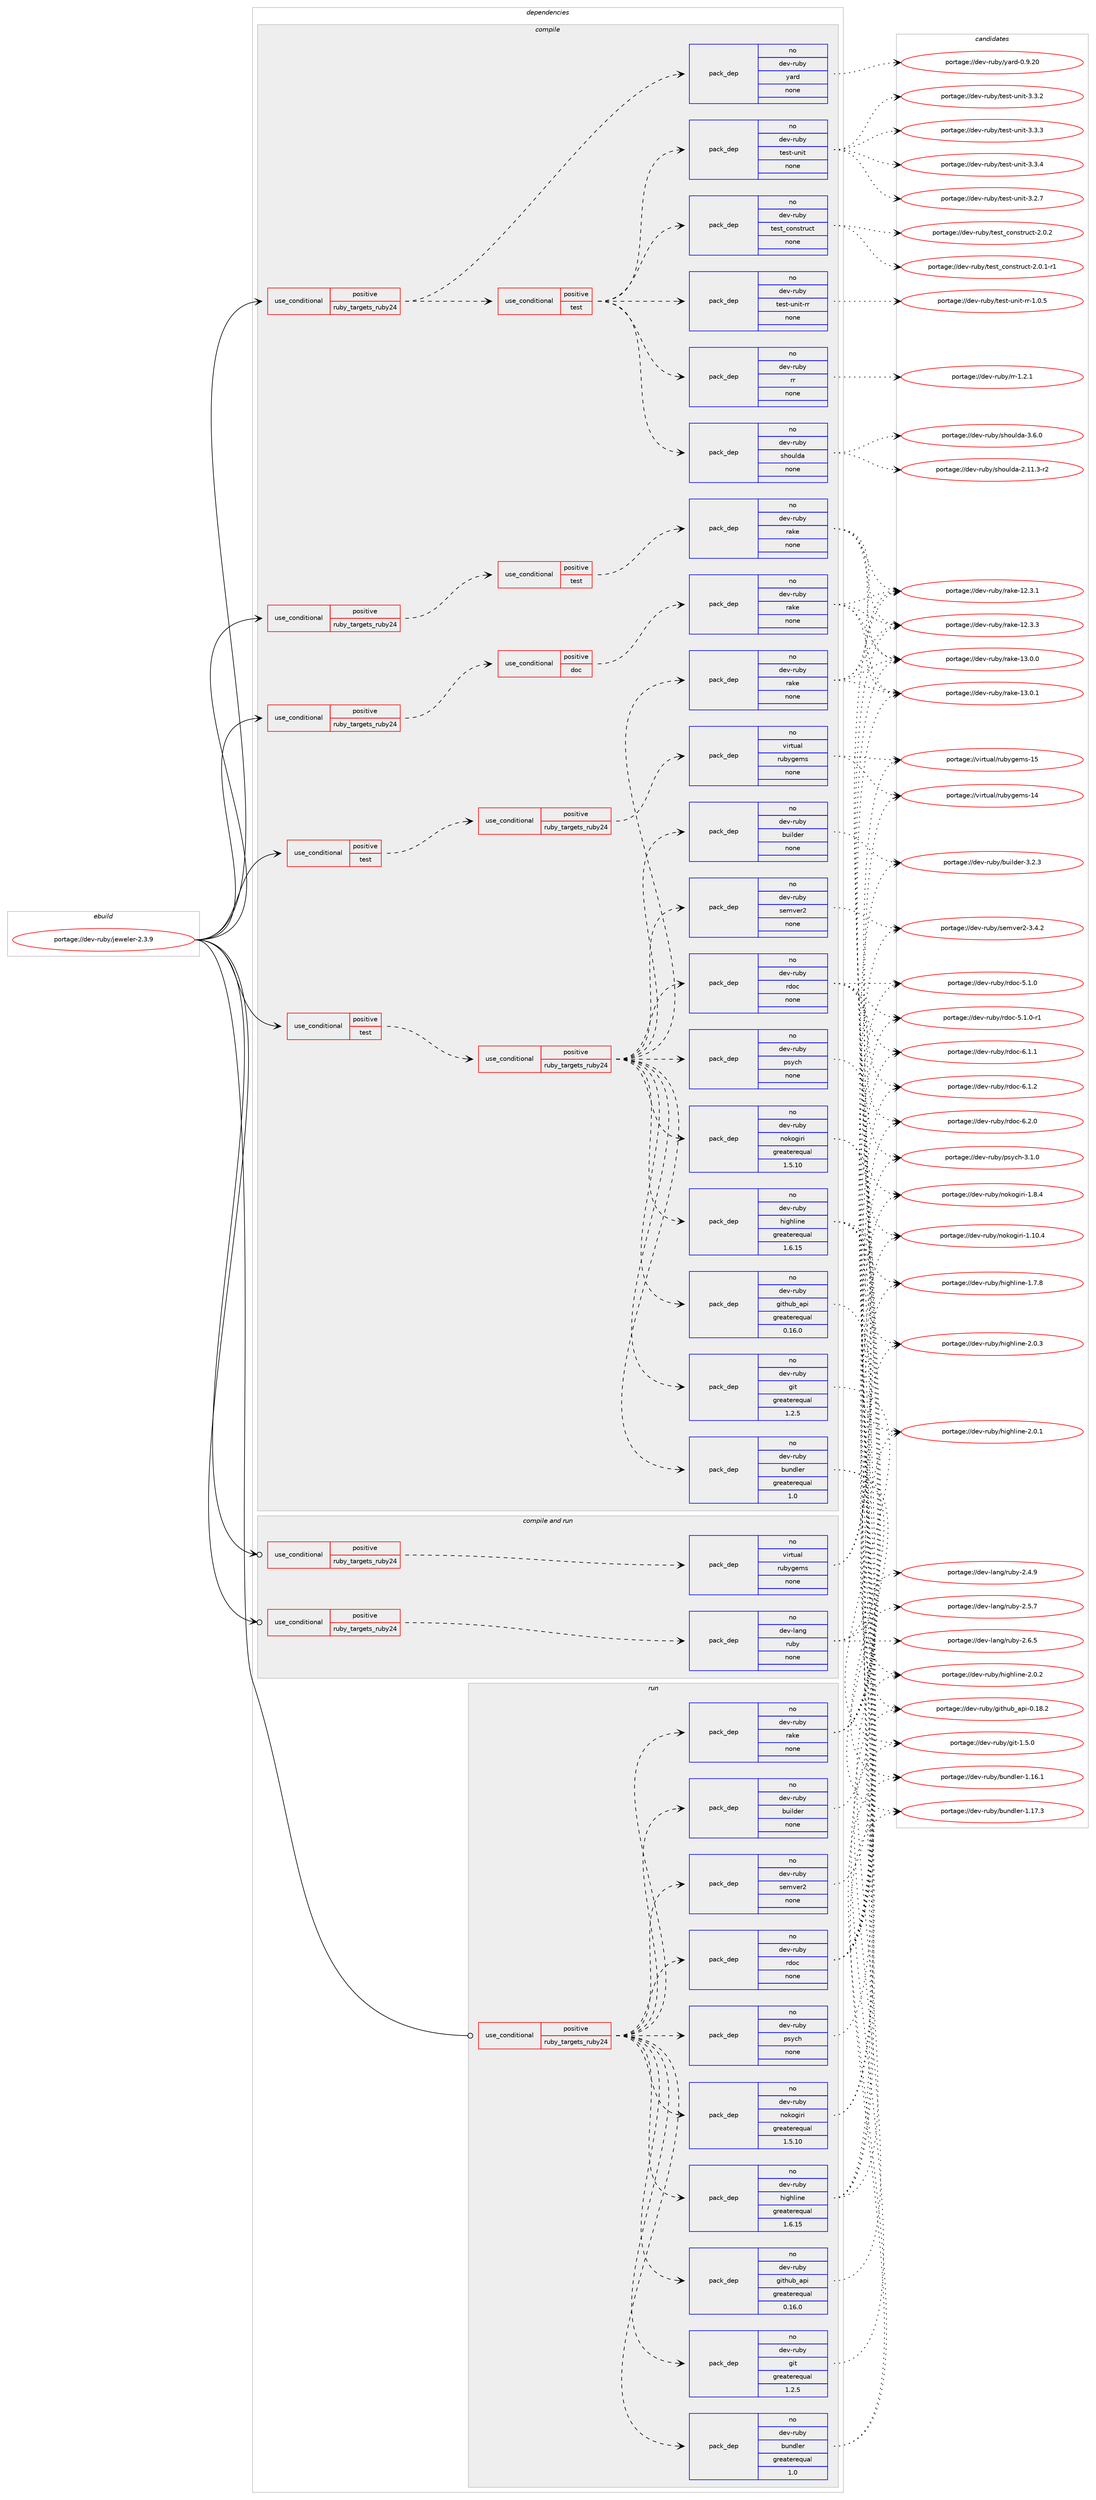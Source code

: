 digraph prolog {

# *************
# Graph options
# *************

newrank=true;
concentrate=true;
compound=true;
graph [rankdir=LR,fontname=Helvetica,fontsize=10,ranksep=1.5];#, ranksep=2.5, nodesep=0.2];
edge  [arrowhead=vee];
node  [fontname=Helvetica,fontsize=10];

# **********
# The ebuild
# **********

subgraph cluster_leftcol {
color=gray;
rank=same;
label=<<i>ebuild</i>>;
id [label="portage://dev-ruby/jeweler-2.3.9", color=red, width=4, href="../dev-ruby/jeweler-2.3.9.svg"];
}

# ****************
# The dependencies
# ****************

subgraph cluster_midcol {
color=gray;
label=<<i>dependencies</i>>;
subgraph cluster_compile {
fillcolor="#eeeeee";
style=filled;
label=<<i>compile</i>>;
subgraph cond54414 {
dependency225408 [label=<<TABLE BORDER="0" CELLBORDER="1" CELLSPACING="0" CELLPADDING="4"><TR><TD ROWSPAN="3" CELLPADDING="10">use_conditional</TD></TR><TR><TD>positive</TD></TR><TR><TD>ruby_targets_ruby24</TD></TR></TABLE>>, shape=none, color=red];
subgraph cond54415 {
dependency225409 [label=<<TABLE BORDER="0" CELLBORDER="1" CELLSPACING="0" CELLPADDING="4"><TR><TD ROWSPAN="3" CELLPADDING="10">use_conditional</TD></TR><TR><TD>positive</TD></TR><TR><TD>doc</TD></TR></TABLE>>, shape=none, color=red];
subgraph pack167506 {
dependency225410 [label=<<TABLE BORDER="0" CELLBORDER="1" CELLSPACING="0" CELLPADDING="4" WIDTH="220"><TR><TD ROWSPAN="6" CELLPADDING="30">pack_dep</TD></TR><TR><TD WIDTH="110">no</TD></TR><TR><TD>dev-ruby</TD></TR><TR><TD>rake</TD></TR><TR><TD>none</TD></TR><TR><TD></TD></TR></TABLE>>, shape=none, color=blue];
}
dependency225409:e -> dependency225410:w [weight=20,style="dashed",arrowhead="vee"];
}
dependency225408:e -> dependency225409:w [weight=20,style="dashed",arrowhead="vee"];
}
id:e -> dependency225408:w [weight=20,style="solid",arrowhead="vee"];
subgraph cond54416 {
dependency225411 [label=<<TABLE BORDER="0" CELLBORDER="1" CELLSPACING="0" CELLPADDING="4"><TR><TD ROWSPAN="3" CELLPADDING="10">use_conditional</TD></TR><TR><TD>positive</TD></TR><TR><TD>ruby_targets_ruby24</TD></TR></TABLE>>, shape=none, color=red];
subgraph cond54417 {
dependency225412 [label=<<TABLE BORDER="0" CELLBORDER="1" CELLSPACING="0" CELLPADDING="4"><TR><TD ROWSPAN="3" CELLPADDING="10">use_conditional</TD></TR><TR><TD>positive</TD></TR><TR><TD>test</TD></TR></TABLE>>, shape=none, color=red];
subgraph pack167507 {
dependency225413 [label=<<TABLE BORDER="0" CELLBORDER="1" CELLSPACING="0" CELLPADDING="4" WIDTH="220"><TR><TD ROWSPAN="6" CELLPADDING="30">pack_dep</TD></TR><TR><TD WIDTH="110">no</TD></TR><TR><TD>dev-ruby</TD></TR><TR><TD>rake</TD></TR><TR><TD>none</TD></TR><TR><TD></TD></TR></TABLE>>, shape=none, color=blue];
}
dependency225412:e -> dependency225413:w [weight=20,style="dashed",arrowhead="vee"];
}
dependency225411:e -> dependency225412:w [weight=20,style="dashed",arrowhead="vee"];
}
id:e -> dependency225411:w [weight=20,style="solid",arrowhead="vee"];
subgraph cond54418 {
dependency225414 [label=<<TABLE BORDER="0" CELLBORDER="1" CELLSPACING="0" CELLPADDING="4"><TR><TD ROWSPAN="3" CELLPADDING="10">use_conditional</TD></TR><TR><TD>positive</TD></TR><TR><TD>ruby_targets_ruby24</TD></TR></TABLE>>, shape=none, color=red];
subgraph pack167508 {
dependency225415 [label=<<TABLE BORDER="0" CELLBORDER="1" CELLSPACING="0" CELLPADDING="4" WIDTH="220"><TR><TD ROWSPAN="6" CELLPADDING="30">pack_dep</TD></TR><TR><TD WIDTH="110">no</TD></TR><TR><TD>dev-ruby</TD></TR><TR><TD>yard</TD></TR><TR><TD>none</TD></TR><TR><TD></TD></TR></TABLE>>, shape=none, color=blue];
}
dependency225414:e -> dependency225415:w [weight=20,style="dashed",arrowhead="vee"];
subgraph cond54419 {
dependency225416 [label=<<TABLE BORDER="0" CELLBORDER="1" CELLSPACING="0" CELLPADDING="4"><TR><TD ROWSPAN="3" CELLPADDING="10">use_conditional</TD></TR><TR><TD>positive</TD></TR><TR><TD>test</TD></TR></TABLE>>, shape=none, color=red];
subgraph pack167509 {
dependency225417 [label=<<TABLE BORDER="0" CELLBORDER="1" CELLSPACING="0" CELLPADDING="4" WIDTH="220"><TR><TD ROWSPAN="6" CELLPADDING="30">pack_dep</TD></TR><TR><TD WIDTH="110">no</TD></TR><TR><TD>dev-ruby</TD></TR><TR><TD>shoulda</TD></TR><TR><TD>none</TD></TR><TR><TD></TD></TR></TABLE>>, shape=none, color=blue];
}
dependency225416:e -> dependency225417:w [weight=20,style="dashed",arrowhead="vee"];
subgraph pack167510 {
dependency225418 [label=<<TABLE BORDER="0" CELLBORDER="1" CELLSPACING="0" CELLPADDING="4" WIDTH="220"><TR><TD ROWSPAN="6" CELLPADDING="30">pack_dep</TD></TR><TR><TD WIDTH="110">no</TD></TR><TR><TD>dev-ruby</TD></TR><TR><TD>rr</TD></TR><TR><TD>none</TD></TR><TR><TD></TD></TR></TABLE>>, shape=none, color=blue];
}
dependency225416:e -> dependency225418:w [weight=20,style="dashed",arrowhead="vee"];
subgraph pack167511 {
dependency225419 [label=<<TABLE BORDER="0" CELLBORDER="1" CELLSPACING="0" CELLPADDING="4" WIDTH="220"><TR><TD ROWSPAN="6" CELLPADDING="30">pack_dep</TD></TR><TR><TD WIDTH="110">no</TD></TR><TR><TD>dev-ruby</TD></TR><TR><TD>test-unit-rr</TD></TR><TR><TD>none</TD></TR><TR><TD></TD></TR></TABLE>>, shape=none, color=blue];
}
dependency225416:e -> dependency225419:w [weight=20,style="dashed",arrowhead="vee"];
subgraph pack167512 {
dependency225420 [label=<<TABLE BORDER="0" CELLBORDER="1" CELLSPACING="0" CELLPADDING="4" WIDTH="220"><TR><TD ROWSPAN="6" CELLPADDING="30">pack_dep</TD></TR><TR><TD WIDTH="110">no</TD></TR><TR><TD>dev-ruby</TD></TR><TR><TD>test_construct</TD></TR><TR><TD>none</TD></TR><TR><TD></TD></TR></TABLE>>, shape=none, color=blue];
}
dependency225416:e -> dependency225420:w [weight=20,style="dashed",arrowhead="vee"];
subgraph pack167513 {
dependency225421 [label=<<TABLE BORDER="0" CELLBORDER="1" CELLSPACING="0" CELLPADDING="4" WIDTH="220"><TR><TD ROWSPAN="6" CELLPADDING="30">pack_dep</TD></TR><TR><TD WIDTH="110">no</TD></TR><TR><TD>dev-ruby</TD></TR><TR><TD>test-unit</TD></TR><TR><TD>none</TD></TR><TR><TD></TD></TR></TABLE>>, shape=none, color=blue];
}
dependency225416:e -> dependency225421:w [weight=20,style="dashed",arrowhead="vee"];
}
dependency225414:e -> dependency225416:w [weight=20,style="dashed",arrowhead="vee"];
}
id:e -> dependency225414:w [weight=20,style="solid",arrowhead="vee"];
subgraph cond54420 {
dependency225422 [label=<<TABLE BORDER="0" CELLBORDER="1" CELLSPACING="0" CELLPADDING="4"><TR><TD ROWSPAN="3" CELLPADDING="10">use_conditional</TD></TR><TR><TD>positive</TD></TR><TR><TD>test</TD></TR></TABLE>>, shape=none, color=red];
subgraph cond54421 {
dependency225423 [label=<<TABLE BORDER="0" CELLBORDER="1" CELLSPACING="0" CELLPADDING="4"><TR><TD ROWSPAN="3" CELLPADDING="10">use_conditional</TD></TR><TR><TD>positive</TD></TR><TR><TD>ruby_targets_ruby24</TD></TR></TABLE>>, shape=none, color=red];
subgraph pack167514 {
dependency225424 [label=<<TABLE BORDER="0" CELLBORDER="1" CELLSPACING="0" CELLPADDING="4" WIDTH="220"><TR><TD ROWSPAN="6" CELLPADDING="30">pack_dep</TD></TR><TR><TD WIDTH="110">no</TD></TR><TR><TD>dev-ruby</TD></TR><TR><TD>builder</TD></TR><TR><TD>none</TD></TR><TR><TD></TD></TR></TABLE>>, shape=none, color=blue];
}
dependency225423:e -> dependency225424:w [weight=20,style="dashed",arrowhead="vee"];
subgraph pack167515 {
dependency225425 [label=<<TABLE BORDER="0" CELLBORDER="1" CELLSPACING="0" CELLPADDING="4" WIDTH="220"><TR><TD ROWSPAN="6" CELLPADDING="30">pack_dep</TD></TR><TR><TD WIDTH="110">no</TD></TR><TR><TD>dev-ruby</TD></TR><TR><TD>bundler</TD></TR><TR><TD>greaterequal</TD></TR><TR><TD>1.0</TD></TR></TABLE>>, shape=none, color=blue];
}
dependency225423:e -> dependency225425:w [weight=20,style="dashed",arrowhead="vee"];
subgraph pack167516 {
dependency225426 [label=<<TABLE BORDER="0" CELLBORDER="1" CELLSPACING="0" CELLPADDING="4" WIDTH="220"><TR><TD ROWSPAN="6" CELLPADDING="30">pack_dep</TD></TR><TR><TD WIDTH="110">no</TD></TR><TR><TD>dev-ruby</TD></TR><TR><TD>git</TD></TR><TR><TD>greaterequal</TD></TR><TR><TD>1.2.5</TD></TR></TABLE>>, shape=none, color=blue];
}
dependency225423:e -> dependency225426:w [weight=20,style="dashed",arrowhead="vee"];
subgraph pack167517 {
dependency225427 [label=<<TABLE BORDER="0" CELLBORDER="1" CELLSPACING="0" CELLPADDING="4" WIDTH="220"><TR><TD ROWSPAN="6" CELLPADDING="30">pack_dep</TD></TR><TR><TD WIDTH="110">no</TD></TR><TR><TD>dev-ruby</TD></TR><TR><TD>github_api</TD></TR><TR><TD>greaterequal</TD></TR><TR><TD>0.16.0</TD></TR></TABLE>>, shape=none, color=blue];
}
dependency225423:e -> dependency225427:w [weight=20,style="dashed",arrowhead="vee"];
subgraph pack167518 {
dependency225428 [label=<<TABLE BORDER="0" CELLBORDER="1" CELLSPACING="0" CELLPADDING="4" WIDTH="220"><TR><TD ROWSPAN="6" CELLPADDING="30">pack_dep</TD></TR><TR><TD WIDTH="110">no</TD></TR><TR><TD>dev-ruby</TD></TR><TR><TD>highline</TD></TR><TR><TD>greaterequal</TD></TR><TR><TD>1.6.15</TD></TR></TABLE>>, shape=none, color=blue];
}
dependency225423:e -> dependency225428:w [weight=20,style="dashed",arrowhead="vee"];
subgraph pack167519 {
dependency225429 [label=<<TABLE BORDER="0" CELLBORDER="1" CELLSPACING="0" CELLPADDING="4" WIDTH="220"><TR><TD ROWSPAN="6" CELLPADDING="30">pack_dep</TD></TR><TR><TD WIDTH="110">no</TD></TR><TR><TD>dev-ruby</TD></TR><TR><TD>nokogiri</TD></TR><TR><TD>greaterequal</TD></TR><TR><TD>1.5.10</TD></TR></TABLE>>, shape=none, color=blue];
}
dependency225423:e -> dependency225429:w [weight=20,style="dashed",arrowhead="vee"];
subgraph pack167520 {
dependency225430 [label=<<TABLE BORDER="0" CELLBORDER="1" CELLSPACING="0" CELLPADDING="4" WIDTH="220"><TR><TD ROWSPAN="6" CELLPADDING="30">pack_dep</TD></TR><TR><TD WIDTH="110">no</TD></TR><TR><TD>dev-ruby</TD></TR><TR><TD>psych</TD></TR><TR><TD>none</TD></TR><TR><TD></TD></TR></TABLE>>, shape=none, color=blue];
}
dependency225423:e -> dependency225430:w [weight=20,style="dashed",arrowhead="vee"];
subgraph pack167521 {
dependency225431 [label=<<TABLE BORDER="0" CELLBORDER="1" CELLSPACING="0" CELLPADDING="4" WIDTH="220"><TR><TD ROWSPAN="6" CELLPADDING="30">pack_dep</TD></TR><TR><TD WIDTH="110">no</TD></TR><TR><TD>dev-ruby</TD></TR><TR><TD>rake</TD></TR><TR><TD>none</TD></TR><TR><TD></TD></TR></TABLE>>, shape=none, color=blue];
}
dependency225423:e -> dependency225431:w [weight=20,style="dashed",arrowhead="vee"];
subgraph pack167522 {
dependency225432 [label=<<TABLE BORDER="0" CELLBORDER="1" CELLSPACING="0" CELLPADDING="4" WIDTH="220"><TR><TD ROWSPAN="6" CELLPADDING="30">pack_dep</TD></TR><TR><TD WIDTH="110">no</TD></TR><TR><TD>dev-ruby</TD></TR><TR><TD>rdoc</TD></TR><TR><TD>none</TD></TR><TR><TD></TD></TR></TABLE>>, shape=none, color=blue];
}
dependency225423:e -> dependency225432:w [weight=20,style="dashed",arrowhead="vee"];
subgraph pack167523 {
dependency225433 [label=<<TABLE BORDER="0" CELLBORDER="1" CELLSPACING="0" CELLPADDING="4" WIDTH="220"><TR><TD ROWSPAN="6" CELLPADDING="30">pack_dep</TD></TR><TR><TD WIDTH="110">no</TD></TR><TR><TD>dev-ruby</TD></TR><TR><TD>semver2</TD></TR><TR><TD>none</TD></TR><TR><TD></TD></TR></TABLE>>, shape=none, color=blue];
}
dependency225423:e -> dependency225433:w [weight=20,style="dashed",arrowhead="vee"];
}
dependency225422:e -> dependency225423:w [weight=20,style="dashed",arrowhead="vee"];
}
id:e -> dependency225422:w [weight=20,style="solid",arrowhead="vee"];
subgraph cond54422 {
dependency225434 [label=<<TABLE BORDER="0" CELLBORDER="1" CELLSPACING="0" CELLPADDING="4"><TR><TD ROWSPAN="3" CELLPADDING="10">use_conditional</TD></TR><TR><TD>positive</TD></TR><TR><TD>test</TD></TR></TABLE>>, shape=none, color=red];
subgraph cond54423 {
dependency225435 [label=<<TABLE BORDER="0" CELLBORDER="1" CELLSPACING="0" CELLPADDING="4"><TR><TD ROWSPAN="3" CELLPADDING="10">use_conditional</TD></TR><TR><TD>positive</TD></TR><TR><TD>ruby_targets_ruby24</TD></TR></TABLE>>, shape=none, color=red];
subgraph pack167524 {
dependency225436 [label=<<TABLE BORDER="0" CELLBORDER="1" CELLSPACING="0" CELLPADDING="4" WIDTH="220"><TR><TD ROWSPAN="6" CELLPADDING="30">pack_dep</TD></TR><TR><TD WIDTH="110">no</TD></TR><TR><TD>virtual</TD></TR><TR><TD>rubygems</TD></TR><TR><TD>none</TD></TR><TR><TD></TD></TR></TABLE>>, shape=none, color=blue];
}
dependency225435:e -> dependency225436:w [weight=20,style="dashed",arrowhead="vee"];
}
dependency225434:e -> dependency225435:w [weight=20,style="dashed",arrowhead="vee"];
}
id:e -> dependency225434:w [weight=20,style="solid",arrowhead="vee"];
}
subgraph cluster_compileandrun {
fillcolor="#eeeeee";
style=filled;
label=<<i>compile and run</i>>;
subgraph cond54424 {
dependency225437 [label=<<TABLE BORDER="0" CELLBORDER="1" CELLSPACING="0" CELLPADDING="4"><TR><TD ROWSPAN="3" CELLPADDING="10">use_conditional</TD></TR><TR><TD>positive</TD></TR><TR><TD>ruby_targets_ruby24</TD></TR></TABLE>>, shape=none, color=red];
subgraph pack167525 {
dependency225438 [label=<<TABLE BORDER="0" CELLBORDER="1" CELLSPACING="0" CELLPADDING="4" WIDTH="220"><TR><TD ROWSPAN="6" CELLPADDING="30">pack_dep</TD></TR><TR><TD WIDTH="110">no</TD></TR><TR><TD>dev-lang</TD></TR><TR><TD>ruby</TD></TR><TR><TD>none</TD></TR><TR><TD></TD></TR></TABLE>>, shape=none, color=blue];
}
dependency225437:e -> dependency225438:w [weight=20,style="dashed",arrowhead="vee"];
}
id:e -> dependency225437:w [weight=20,style="solid",arrowhead="odotvee"];
subgraph cond54425 {
dependency225439 [label=<<TABLE BORDER="0" CELLBORDER="1" CELLSPACING="0" CELLPADDING="4"><TR><TD ROWSPAN="3" CELLPADDING="10">use_conditional</TD></TR><TR><TD>positive</TD></TR><TR><TD>ruby_targets_ruby24</TD></TR></TABLE>>, shape=none, color=red];
subgraph pack167526 {
dependency225440 [label=<<TABLE BORDER="0" CELLBORDER="1" CELLSPACING="0" CELLPADDING="4" WIDTH="220"><TR><TD ROWSPAN="6" CELLPADDING="30">pack_dep</TD></TR><TR><TD WIDTH="110">no</TD></TR><TR><TD>virtual</TD></TR><TR><TD>rubygems</TD></TR><TR><TD>none</TD></TR><TR><TD></TD></TR></TABLE>>, shape=none, color=blue];
}
dependency225439:e -> dependency225440:w [weight=20,style="dashed",arrowhead="vee"];
}
id:e -> dependency225439:w [weight=20,style="solid",arrowhead="odotvee"];
}
subgraph cluster_run {
fillcolor="#eeeeee";
style=filled;
label=<<i>run</i>>;
subgraph cond54426 {
dependency225441 [label=<<TABLE BORDER="0" CELLBORDER="1" CELLSPACING="0" CELLPADDING="4"><TR><TD ROWSPAN="3" CELLPADDING="10">use_conditional</TD></TR><TR><TD>positive</TD></TR><TR><TD>ruby_targets_ruby24</TD></TR></TABLE>>, shape=none, color=red];
subgraph pack167527 {
dependency225442 [label=<<TABLE BORDER="0" CELLBORDER="1" CELLSPACING="0" CELLPADDING="4" WIDTH="220"><TR><TD ROWSPAN="6" CELLPADDING="30">pack_dep</TD></TR><TR><TD WIDTH="110">no</TD></TR><TR><TD>dev-ruby</TD></TR><TR><TD>builder</TD></TR><TR><TD>none</TD></TR><TR><TD></TD></TR></TABLE>>, shape=none, color=blue];
}
dependency225441:e -> dependency225442:w [weight=20,style="dashed",arrowhead="vee"];
subgraph pack167528 {
dependency225443 [label=<<TABLE BORDER="0" CELLBORDER="1" CELLSPACING="0" CELLPADDING="4" WIDTH="220"><TR><TD ROWSPAN="6" CELLPADDING="30">pack_dep</TD></TR><TR><TD WIDTH="110">no</TD></TR><TR><TD>dev-ruby</TD></TR><TR><TD>bundler</TD></TR><TR><TD>greaterequal</TD></TR><TR><TD>1.0</TD></TR></TABLE>>, shape=none, color=blue];
}
dependency225441:e -> dependency225443:w [weight=20,style="dashed",arrowhead="vee"];
subgraph pack167529 {
dependency225444 [label=<<TABLE BORDER="0" CELLBORDER="1" CELLSPACING="0" CELLPADDING="4" WIDTH="220"><TR><TD ROWSPAN="6" CELLPADDING="30">pack_dep</TD></TR><TR><TD WIDTH="110">no</TD></TR><TR><TD>dev-ruby</TD></TR><TR><TD>git</TD></TR><TR><TD>greaterequal</TD></TR><TR><TD>1.2.5</TD></TR></TABLE>>, shape=none, color=blue];
}
dependency225441:e -> dependency225444:w [weight=20,style="dashed",arrowhead="vee"];
subgraph pack167530 {
dependency225445 [label=<<TABLE BORDER="0" CELLBORDER="1" CELLSPACING="0" CELLPADDING="4" WIDTH="220"><TR><TD ROWSPAN="6" CELLPADDING="30">pack_dep</TD></TR><TR><TD WIDTH="110">no</TD></TR><TR><TD>dev-ruby</TD></TR><TR><TD>github_api</TD></TR><TR><TD>greaterequal</TD></TR><TR><TD>0.16.0</TD></TR></TABLE>>, shape=none, color=blue];
}
dependency225441:e -> dependency225445:w [weight=20,style="dashed",arrowhead="vee"];
subgraph pack167531 {
dependency225446 [label=<<TABLE BORDER="0" CELLBORDER="1" CELLSPACING="0" CELLPADDING="4" WIDTH="220"><TR><TD ROWSPAN="6" CELLPADDING="30">pack_dep</TD></TR><TR><TD WIDTH="110">no</TD></TR><TR><TD>dev-ruby</TD></TR><TR><TD>highline</TD></TR><TR><TD>greaterequal</TD></TR><TR><TD>1.6.15</TD></TR></TABLE>>, shape=none, color=blue];
}
dependency225441:e -> dependency225446:w [weight=20,style="dashed",arrowhead="vee"];
subgraph pack167532 {
dependency225447 [label=<<TABLE BORDER="0" CELLBORDER="1" CELLSPACING="0" CELLPADDING="4" WIDTH="220"><TR><TD ROWSPAN="6" CELLPADDING="30">pack_dep</TD></TR><TR><TD WIDTH="110">no</TD></TR><TR><TD>dev-ruby</TD></TR><TR><TD>nokogiri</TD></TR><TR><TD>greaterequal</TD></TR><TR><TD>1.5.10</TD></TR></TABLE>>, shape=none, color=blue];
}
dependency225441:e -> dependency225447:w [weight=20,style="dashed",arrowhead="vee"];
subgraph pack167533 {
dependency225448 [label=<<TABLE BORDER="0" CELLBORDER="1" CELLSPACING="0" CELLPADDING="4" WIDTH="220"><TR><TD ROWSPAN="6" CELLPADDING="30">pack_dep</TD></TR><TR><TD WIDTH="110">no</TD></TR><TR><TD>dev-ruby</TD></TR><TR><TD>psych</TD></TR><TR><TD>none</TD></TR><TR><TD></TD></TR></TABLE>>, shape=none, color=blue];
}
dependency225441:e -> dependency225448:w [weight=20,style="dashed",arrowhead="vee"];
subgraph pack167534 {
dependency225449 [label=<<TABLE BORDER="0" CELLBORDER="1" CELLSPACING="0" CELLPADDING="4" WIDTH="220"><TR><TD ROWSPAN="6" CELLPADDING="30">pack_dep</TD></TR><TR><TD WIDTH="110">no</TD></TR><TR><TD>dev-ruby</TD></TR><TR><TD>rake</TD></TR><TR><TD>none</TD></TR><TR><TD></TD></TR></TABLE>>, shape=none, color=blue];
}
dependency225441:e -> dependency225449:w [weight=20,style="dashed",arrowhead="vee"];
subgraph pack167535 {
dependency225450 [label=<<TABLE BORDER="0" CELLBORDER="1" CELLSPACING="0" CELLPADDING="4" WIDTH="220"><TR><TD ROWSPAN="6" CELLPADDING="30">pack_dep</TD></TR><TR><TD WIDTH="110">no</TD></TR><TR><TD>dev-ruby</TD></TR><TR><TD>rdoc</TD></TR><TR><TD>none</TD></TR><TR><TD></TD></TR></TABLE>>, shape=none, color=blue];
}
dependency225441:e -> dependency225450:w [weight=20,style="dashed",arrowhead="vee"];
subgraph pack167536 {
dependency225451 [label=<<TABLE BORDER="0" CELLBORDER="1" CELLSPACING="0" CELLPADDING="4" WIDTH="220"><TR><TD ROWSPAN="6" CELLPADDING="30">pack_dep</TD></TR><TR><TD WIDTH="110">no</TD></TR><TR><TD>dev-ruby</TD></TR><TR><TD>semver2</TD></TR><TR><TD>none</TD></TR><TR><TD></TD></TR></TABLE>>, shape=none, color=blue];
}
dependency225441:e -> dependency225451:w [weight=20,style="dashed",arrowhead="vee"];
}
id:e -> dependency225441:w [weight=20,style="solid",arrowhead="odot"];
}
}

# **************
# The candidates
# **************

subgraph cluster_choices {
rank=same;
color=gray;
label=<<i>candidates</i>>;

subgraph choice167506 {
color=black;
nodesep=1;
choiceportage1001011184511411798121471149710710145495046514649 [label="portage://dev-ruby/rake-12.3.1", color=red, width=4,href="../dev-ruby/rake-12.3.1.svg"];
choiceportage1001011184511411798121471149710710145495046514651 [label="portage://dev-ruby/rake-12.3.3", color=red, width=4,href="../dev-ruby/rake-12.3.3.svg"];
choiceportage1001011184511411798121471149710710145495146484648 [label="portage://dev-ruby/rake-13.0.0", color=red, width=4,href="../dev-ruby/rake-13.0.0.svg"];
choiceportage1001011184511411798121471149710710145495146484649 [label="portage://dev-ruby/rake-13.0.1", color=red, width=4,href="../dev-ruby/rake-13.0.1.svg"];
dependency225410:e -> choiceportage1001011184511411798121471149710710145495046514649:w [style=dotted,weight="100"];
dependency225410:e -> choiceportage1001011184511411798121471149710710145495046514651:w [style=dotted,weight="100"];
dependency225410:e -> choiceportage1001011184511411798121471149710710145495146484648:w [style=dotted,weight="100"];
dependency225410:e -> choiceportage1001011184511411798121471149710710145495146484649:w [style=dotted,weight="100"];
}
subgraph choice167507 {
color=black;
nodesep=1;
choiceportage1001011184511411798121471149710710145495046514649 [label="portage://dev-ruby/rake-12.3.1", color=red, width=4,href="../dev-ruby/rake-12.3.1.svg"];
choiceportage1001011184511411798121471149710710145495046514651 [label="portage://dev-ruby/rake-12.3.3", color=red, width=4,href="../dev-ruby/rake-12.3.3.svg"];
choiceportage1001011184511411798121471149710710145495146484648 [label="portage://dev-ruby/rake-13.0.0", color=red, width=4,href="../dev-ruby/rake-13.0.0.svg"];
choiceportage1001011184511411798121471149710710145495146484649 [label="portage://dev-ruby/rake-13.0.1", color=red, width=4,href="../dev-ruby/rake-13.0.1.svg"];
dependency225413:e -> choiceportage1001011184511411798121471149710710145495046514649:w [style=dotted,weight="100"];
dependency225413:e -> choiceportage1001011184511411798121471149710710145495046514651:w [style=dotted,weight="100"];
dependency225413:e -> choiceportage1001011184511411798121471149710710145495146484648:w [style=dotted,weight="100"];
dependency225413:e -> choiceportage1001011184511411798121471149710710145495146484649:w [style=dotted,weight="100"];
}
subgraph choice167508 {
color=black;
nodesep=1;
choiceportage1001011184511411798121471219711410045484657465048 [label="portage://dev-ruby/yard-0.9.20", color=red, width=4,href="../dev-ruby/yard-0.9.20.svg"];
dependency225415:e -> choiceportage1001011184511411798121471219711410045484657465048:w [style=dotted,weight="100"];
}
subgraph choice167509 {
color=black;
nodesep=1;
choiceportage10010111845114117981214711510411111710810097455046494946514511450 [label="portage://dev-ruby/shoulda-2.11.3-r2", color=red, width=4,href="../dev-ruby/shoulda-2.11.3-r2.svg"];
choiceportage10010111845114117981214711510411111710810097455146544648 [label="portage://dev-ruby/shoulda-3.6.0", color=red, width=4,href="../dev-ruby/shoulda-3.6.0.svg"];
dependency225417:e -> choiceportage10010111845114117981214711510411111710810097455046494946514511450:w [style=dotted,weight="100"];
dependency225417:e -> choiceportage10010111845114117981214711510411111710810097455146544648:w [style=dotted,weight="100"];
}
subgraph choice167510 {
color=black;
nodesep=1;
choiceportage100101118451141179812147114114454946504649 [label="portage://dev-ruby/rr-1.2.1", color=red, width=4,href="../dev-ruby/rr-1.2.1.svg"];
dependency225418:e -> choiceportage100101118451141179812147114114454946504649:w [style=dotted,weight="100"];
}
subgraph choice167511 {
color=black;
nodesep=1;
choiceportage1001011184511411798121471161011151164511711010511645114114454946484653 [label="portage://dev-ruby/test-unit-rr-1.0.5", color=red, width=4,href="../dev-ruby/test-unit-rr-1.0.5.svg"];
dependency225419:e -> choiceportage1001011184511411798121471161011151164511711010511645114114454946484653:w [style=dotted,weight="100"];
}
subgraph choice167512 {
color=black;
nodesep=1;
choiceportage1001011184511411798121471161011151169599111110115116114117991164550464846494511449 [label="portage://dev-ruby/test_construct-2.0.1-r1", color=red, width=4,href="../dev-ruby/test_construct-2.0.1-r1.svg"];
choiceportage100101118451141179812147116101115116959911111011511611411799116455046484650 [label="portage://dev-ruby/test_construct-2.0.2", color=red, width=4,href="../dev-ruby/test_construct-2.0.2.svg"];
dependency225420:e -> choiceportage1001011184511411798121471161011151169599111110115116114117991164550464846494511449:w [style=dotted,weight="100"];
dependency225420:e -> choiceportage100101118451141179812147116101115116959911111011511611411799116455046484650:w [style=dotted,weight="100"];
}
subgraph choice167513 {
color=black;
nodesep=1;
choiceportage10010111845114117981214711610111511645117110105116455146504655 [label="portage://dev-ruby/test-unit-3.2.7", color=red, width=4,href="../dev-ruby/test-unit-3.2.7.svg"];
choiceportage10010111845114117981214711610111511645117110105116455146514650 [label="portage://dev-ruby/test-unit-3.3.2", color=red, width=4,href="../dev-ruby/test-unit-3.3.2.svg"];
choiceportage10010111845114117981214711610111511645117110105116455146514651 [label="portage://dev-ruby/test-unit-3.3.3", color=red, width=4,href="../dev-ruby/test-unit-3.3.3.svg"];
choiceportage10010111845114117981214711610111511645117110105116455146514652 [label="portage://dev-ruby/test-unit-3.3.4", color=red, width=4,href="../dev-ruby/test-unit-3.3.4.svg"];
dependency225421:e -> choiceportage10010111845114117981214711610111511645117110105116455146504655:w [style=dotted,weight="100"];
dependency225421:e -> choiceportage10010111845114117981214711610111511645117110105116455146514650:w [style=dotted,weight="100"];
dependency225421:e -> choiceportage10010111845114117981214711610111511645117110105116455146514651:w [style=dotted,weight="100"];
dependency225421:e -> choiceportage10010111845114117981214711610111511645117110105116455146514652:w [style=dotted,weight="100"];
}
subgraph choice167514 {
color=black;
nodesep=1;
choiceportage10010111845114117981214798117105108100101114455146504651 [label="portage://dev-ruby/builder-3.2.3", color=red, width=4,href="../dev-ruby/builder-3.2.3.svg"];
dependency225424:e -> choiceportage10010111845114117981214798117105108100101114455146504651:w [style=dotted,weight="100"];
}
subgraph choice167515 {
color=black;
nodesep=1;
choiceportage1001011184511411798121479811711010010810111445494649544649 [label="portage://dev-ruby/bundler-1.16.1", color=red, width=4,href="../dev-ruby/bundler-1.16.1.svg"];
choiceportage1001011184511411798121479811711010010810111445494649554651 [label="portage://dev-ruby/bundler-1.17.3", color=red, width=4,href="../dev-ruby/bundler-1.17.3.svg"];
dependency225425:e -> choiceportage1001011184511411798121479811711010010810111445494649544649:w [style=dotted,weight="100"];
dependency225425:e -> choiceportage1001011184511411798121479811711010010810111445494649554651:w [style=dotted,weight="100"];
}
subgraph choice167516 {
color=black;
nodesep=1;
choiceportage100101118451141179812147103105116454946534648 [label="portage://dev-ruby/git-1.5.0", color=red, width=4,href="../dev-ruby/git-1.5.0.svg"];
dependency225426:e -> choiceportage100101118451141179812147103105116454946534648:w [style=dotted,weight="100"];
}
subgraph choice167517 {
color=black;
nodesep=1;
choiceportage10010111845114117981214710310511610411798959711210545484649564650 [label="portage://dev-ruby/github_api-0.18.2", color=red, width=4,href="../dev-ruby/github_api-0.18.2.svg"];
dependency225427:e -> choiceportage10010111845114117981214710310511610411798959711210545484649564650:w [style=dotted,weight="100"];
}
subgraph choice167518 {
color=black;
nodesep=1;
choiceportage100101118451141179812147104105103104108105110101454946554656 [label="portage://dev-ruby/highline-1.7.8", color=red, width=4,href="../dev-ruby/highline-1.7.8.svg"];
choiceportage100101118451141179812147104105103104108105110101455046484649 [label="portage://dev-ruby/highline-2.0.1", color=red, width=4,href="../dev-ruby/highline-2.0.1.svg"];
choiceportage100101118451141179812147104105103104108105110101455046484650 [label="portage://dev-ruby/highline-2.0.2", color=red, width=4,href="../dev-ruby/highline-2.0.2.svg"];
choiceportage100101118451141179812147104105103104108105110101455046484651 [label="portage://dev-ruby/highline-2.0.3", color=red, width=4,href="../dev-ruby/highline-2.0.3.svg"];
dependency225428:e -> choiceportage100101118451141179812147104105103104108105110101454946554656:w [style=dotted,weight="100"];
dependency225428:e -> choiceportage100101118451141179812147104105103104108105110101455046484649:w [style=dotted,weight="100"];
dependency225428:e -> choiceportage100101118451141179812147104105103104108105110101455046484650:w [style=dotted,weight="100"];
dependency225428:e -> choiceportage100101118451141179812147104105103104108105110101455046484651:w [style=dotted,weight="100"];
}
subgraph choice167519 {
color=black;
nodesep=1;
choiceportage10010111845114117981214711011110711110310511410545494649484652 [label="portage://dev-ruby/nokogiri-1.10.4", color=red, width=4,href="../dev-ruby/nokogiri-1.10.4.svg"];
choiceportage100101118451141179812147110111107111103105114105454946564652 [label="portage://dev-ruby/nokogiri-1.8.4", color=red, width=4,href="../dev-ruby/nokogiri-1.8.4.svg"];
dependency225429:e -> choiceportage10010111845114117981214711011110711110310511410545494649484652:w [style=dotted,weight="100"];
dependency225429:e -> choiceportage100101118451141179812147110111107111103105114105454946564652:w [style=dotted,weight="100"];
}
subgraph choice167520 {
color=black;
nodesep=1;
choiceportage10010111845114117981214711211512199104455146494648 [label="portage://dev-ruby/psych-3.1.0", color=red, width=4,href="../dev-ruby/psych-3.1.0.svg"];
dependency225430:e -> choiceportage10010111845114117981214711211512199104455146494648:w [style=dotted,weight="100"];
}
subgraph choice167521 {
color=black;
nodesep=1;
choiceportage1001011184511411798121471149710710145495046514649 [label="portage://dev-ruby/rake-12.3.1", color=red, width=4,href="../dev-ruby/rake-12.3.1.svg"];
choiceportage1001011184511411798121471149710710145495046514651 [label="portage://dev-ruby/rake-12.3.3", color=red, width=4,href="../dev-ruby/rake-12.3.3.svg"];
choiceportage1001011184511411798121471149710710145495146484648 [label="portage://dev-ruby/rake-13.0.0", color=red, width=4,href="../dev-ruby/rake-13.0.0.svg"];
choiceportage1001011184511411798121471149710710145495146484649 [label="portage://dev-ruby/rake-13.0.1", color=red, width=4,href="../dev-ruby/rake-13.0.1.svg"];
dependency225431:e -> choiceportage1001011184511411798121471149710710145495046514649:w [style=dotted,weight="100"];
dependency225431:e -> choiceportage1001011184511411798121471149710710145495046514651:w [style=dotted,weight="100"];
dependency225431:e -> choiceportage1001011184511411798121471149710710145495146484648:w [style=dotted,weight="100"];
dependency225431:e -> choiceportage1001011184511411798121471149710710145495146484649:w [style=dotted,weight="100"];
}
subgraph choice167522 {
color=black;
nodesep=1;
choiceportage10010111845114117981214711410011199455346494648 [label="portage://dev-ruby/rdoc-5.1.0", color=red, width=4,href="../dev-ruby/rdoc-5.1.0.svg"];
choiceportage100101118451141179812147114100111994553464946484511449 [label="portage://dev-ruby/rdoc-5.1.0-r1", color=red, width=4,href="../dev-ruby/rdoc-5.1.0-r1.svg"];
choiceportage10010111845114117981214711410011199455446494649 [label="portage://dev-ruby/rdoc-6.1.1", color=red, width=4,href="../dev-ruby/rdoc-6.1.1.svg"];
choiceportage10010111845114117981214711410011199455446494650 [label="portage://dev-ruby/rdoc-6.1.2", color=red, width=4,href="../dev-ruby/rdoc-6.1.2.svg"];
choiceportage10010111845114117981214711410011199455446504648 [label="portage://dev-ruby/rdoc-6.2.0", color=red, width=4,href="../dev-ruby/rdoc-6.2.0.svg"];
dependency225432:e -> choiceportage10010111845114117981214711410011199455346494648:w [style=dotted,weight="100"];
dependency225432:e -> choiceportage100101118451141179812147114100111994553464946484511449:w [style=dotted,weight="100"];
dependency225432:e -> choiceportage10010111845114117981214711410011199455446494649:w [style=dotted,weight="100"];
dependency225432:e -> choiceportage10010111845114117981214711410011199455446494650:w [style=dotted,weight="100"];
dependency225432:e -> choiceportage10010111845114117981214711410011199455446504648:w [style=dotted,weight="100"];
}
subgraph choice167523 {
color=black;
nodesep=1;
choiceportage10010111845114117981214711510110911810111450455146524650 [label="portage://dev-ruby/semver2-3.4.2", color=red, width=4,href="../dev-ruby/semver2-3.4.2.svg"];
dependency225433:e -> choiceportage10010111845114117981214711510110911810111450455146524650:w [style=dotted,weight="100"];
}
subgraph choice167524 {
color=black;
nodesep=1;
choiceportage118105114116117971084711411798121103101109115454952 [label="portage://virtual/rubygems-14", color=red, width=4,href="../virtual/rubygems-14.svg"];
choiceportage118105114116117971084711411798121103101109115454953 [label="portage://virtual/rubygems-15", color=red, width=4,href="../virtual/rubygems-15.svg"];
dependency225436:e -> choiceportage118105114116117971084711411798121103101109115454952:w [style=dotted,weight="100"];
dependency225436:e -> choiceportage118105114116117971084711411798121103101109115454953:w [style=dotted,weight="100"];
}
subgraph choice167525 {
color=black;
nodesep=1;
choiceportage10010111845108971101034711411798121455046524657 [label="portage://dev-lang/ruby-2.4.9", color=red, width=4,href="../dev-lang/ruby-2.4.9.svg"];
choiceportage10010111845108971101034711411798121455046534655 [label="portage://dev-lang/ruby-2.5.7", color=red, width=4,href="../dev-lang/ruby-2.5.7.svg"];
choiceportage10010111845108971101034711411798121455046544653 [label="portage://dev-lang/ruby-2.6.5", color=red, width=4,href="../dev-lang/ruby-2.6.5.svg"];
dependency225438:e -> choiceportage10010111845108971101034711411798121455046524657:w [style=dotted,weight="100"];
dependency225438:e -> choiceportage10010111845108971101034711411798121455046534655:w [style=dotted,weight="100"];
dependency225438:e -> choiceportage10010111845108971101034711411798121455046544653:w [style=dotted,weight="100"];
}
subgraph choice167526 {
color=black;
nodesep=1;
choiceportage118105114116117971084711411798121103101109115454952 [label="portage://virtual/rubygems-14", color=red, width=4,href="../virtual/rubygems-14.svg"];
choiceportage118105114116117971084711411798121103101109115454953 [label="portage://virtual/rubygems-15", color=red, width=4,href="../virtual/rubygems-15.svg"];
dependency225440:e -> choiceportage118105114116117971084711411798121103101109115454952:w [style=dotted,weight="100"];
dependency225440:e -> choiceportage118105114116117971084711411798121103101109115454953:w [style=dotted,weight="100"];
}
subgraph choice167527 {
color=black;
nodesep=1;
choiceportage10010111845114117981214798117105108100101114455146504651 [label="portage://dev-ruby/builder-3.2.3", color=red, width=4,href="../dev-ruby/builder-3.2.3.svg"];
dependency225442:e -> choiceportage10010111845114117981214798117105108100101114455146504651:w [style=dotted,weight="100"];
}
subgraph choice167528 {
color=black;
nodesep=1;
choiceportage1001011184511411798121479811711010010810111445494649544649 [label="portage://dev-ruby/bundler-1.16.1", color=red, width=4,href="../dev-ruby/bundler-1.16.1.svg"];
choiceportage1001011184511411798121479811711010010810111445494649554651 [label="portage://dev-ruby/bundler-1.17.3", color=red, width=4,href="../dev-ruby/bundler-1.17.3.svg"];
dependency225443:e -> choiceportage1001011184511411798121479811711010010810111445494649544649:w [style=dotted,weight="100"];
dependency225443:e -> choiceportage1001011184511411798121479811711010010810111445494649554651:w [style=dotted,weight="100"];
}
subgraph choice167529 {
color=black;
nodesep=1;
choiceportage100101118451141179812147103105116454946534648 [label="portage://dev-ruby/git-1.5.0", color=red, width=4,href="../dev-ruby/git-1.5.0.svg"];
dependency225444:e -> choiceportage100101118451141179812147103105116454946534648:w [style=dotted,weight="100"];
}
subgraph choice167530 {
color=black;
nodesep=1;
choiceportage10010111845114117981214710310511610411798959711210545484649564650 [label="portage://dev-ruby/github_api-0.18.2", color=red, width=4,href="../dev-ruby/github_api-0.18.2.svg"];
dependency225445:e -> choiceportage10010111845114117981214710310511610411798959711210545484649564650:w [style=dotted,weight="100"];
}
subgraph choice167531 {
color=black;
nodesep=1;
choiceportage100101118451141179812147104105103104108105110101454946554656 [label="portage://dev-ruby/highline-1.7.8", color=red, width=4,href="../dev-ruby/highline-1.7.8.svg"];
choiceportage100101118451141179812147104105103104108105110101455046484649 [label="portage://dev-ruby/highline-2.0.1", color=red, width=4,href="../dev-ruby/highline-2.0.1.svg"];
choiceportage100101118451141179812147104105103104108105110101455046484650 [label="portage://dev-ruby/highline-2.0.2", color=red, width=4,href="../dev-ruby/highline-2.0.2.svg"];
choiceportage100101118451141179812147104105103104108105110101455046484651 [label="portage://dev-ruby/highline-2.0.3", color=red, width=4,href="../dev-ruby/highline-2.0.3.svg"];
dependency225446:e -> choiceportage100101118451141179812147104105103104108105110101454946554656:w [style=dotted,weight="100"];
dependency225446:e -> choiceportage100101118451141179812147104105103104108105110101455046484649:w [style=dotted,weight="100"];
dependency225446:e -> choiceportage100101118451141179812147104105103104108105110101455046484650:w [style=dotted,weight="100"];
dependency225446:e -> choiceportage100101118451141179812147104105103104108105110101455046484651:w [style=dotted,weight="100"];
}
subgraph choice167532 {
color=black;
nodesep=1;
choiceportage10010111845114117981214711011110711110310511410545494649484652 [label="portage://dev-ruby/nokogiri-1.10.4", color=red, width=4,href="../dev-ruby/nokogiri-1.10.4.svg"];
choiceportage100101118451141179812147110111107111103105114105454946564652 [label="portage://dev-ruby/nokogiri-1.8.4", color=red, width=4,href="../dev-ruby/nokogiri-1.8.4.svg"];
dependency225447:e -> choiceportage10010111845114117981214711011110711110310511410545494649484652:w [style=dotted,weight="100"];
dependency225447:e -> choiceportage100101118451141179812147110111107111103105114105454946564652:w [style=dotted,weight="100"];
}
subgraph choice167533 {
color=black;
nodesep=1;
choiceportage10010111845114117981214711211512199104455146494648 [label="portage://dev-ruby/psych-3.1.0", color=red, width=4,href="../dev-ruby/psych-3.1.0.svg"];
dependency225448:e -> choiceportage10010111845114117981214711211512199104455146494648:w [style=dotted,weight="100"];
}
subgraph choice167534 {
color=black;
nodesep=1;
choiceportage1001011184511411798121471149710710145495046514649 [label="portage://dev-ruby/rake-12.3.1", color=red, width=4,href="../dev-ruby/rake-12.3.1.svg"];
choiceportage1001011184511411798121471149710710145495046514651 [label="portage://dev-ruby/rake-12.3.3", color=red, width=4,href="../dev-ruby/rake-12.3.3.svg"];
choiceportage1001011184511411798121471149710710145495146484648 [label="portage://dev-ruby/rake-13.0.0", color=red, width=4,href="../dev-ruby/rake-13.0.0.svg"];
choiceportage1001011184511411798121471149710710145495146484649 [label="portage://dev-ruby/rake-13.0.1", color=red, width=4,href="../dev-ruby/rake-13.0.1.svg"];
dependency225449:e -> choiceportage1001011184511411798121471149710710145495046514649:w [style=dotted,weight="100"];
dependency225449:e -> choiceportage1001011184511411798121471149710710145495046514651:w [style=dotted,weight="100"];
dependency225449:e -> choiceportage1001011184511411798121471149710710145495146484648:w [style=dotted,weight="100"];
dependency225449:e -> choiceportage1001011184511411798121471149710710145495146484649:w [style=dotted,weight="100"];
}
subgraph choice167535 {
color=black;
nodesep=1;
choiceportage10010111845114117981214711410011199455346494648 [label="portage://dev-ruby/rdoc-5.1.0", color=red, width=4,href="../dev-ruby/rdoc-5.1.0.svg"];
choiceportage100101118451141179812147114100111994553464946484511449 [label="portage://dev-ruby/rdoc-5.1.0-r1", color=red, width=4,href="../dev-ruby/rdoc-5.1.0-r1.svg"];
choiceportage10010111845114117981214711410011199455446494649 [label="portage://dev-ruby/rdoc-6.1.1", color=red, width=4,href="../dev-ruby/rdoc-6.1.1.svg"];
choiceportage10010111845114117981214711410011199455446494650 [label="portage://dev-ruby/rdoc-6.1.2", color=red, width=4,href="../dev-ruby/rdoc-6.1.2.svg"];
choiceportage10010111845114117981214711410011199455446504648 [label="portage://dev-ruby/rdoc-6.2.0", color=red, width=4,href="../dev-ruby/rdoc-6.2.0.svg"];
dependency225450:e -> choiceportage10010111845114117981214711410011199455346494648:w [style=dotted,weight="100"];
dependency225450:e -> choiceportage100101118451141179812147114100111994553464946484511449:w [style=dotted,weight="100"];
dependency225450:e -> choiceportage10010111845114117981214711410011199455446494649:w [style=dotted,weight="100"];
dependency225450:e -> choiceportage10010111845114117981214711410011199455446494650:w [style=dotted,weight="100"];
dependency225450:e -> choiceportage10010111845114117981214711410011199455446504648:w [style=dotted,weight="100"];
}
subgraph choice167536 {
color=black;
nodesep=1;
choiceportage10010111845114117981214711510110911810111450455146524650 [label="portage://dev-ruby/semver2-3.4.2", color=red, width=4,href="../dev-ruby/semver2-3.4.2.svg"];
dependency225451:e -> choiceportage10010111845114117981214711510110911810111450455146524650:w [style=dotted,weight="100"];
}
}

}
